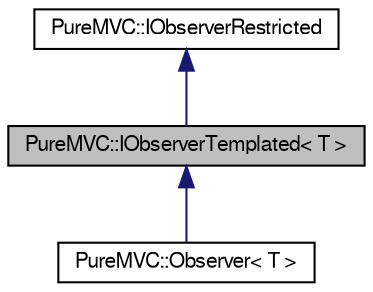 digraph G
{
  edge [fontname="FreeSans",fontsize="10",labelfontname="FreeSans",labelfontsize="10"];
  node [fontname="FreeSans",fontsize="10",shape=record];
  Node1 [label="PureMVC::IObserverTemplated\< T \>",height=0.2,width=0.4,color="black", fillcolor="grey75", style="filled" fontcolor="black"];
  Node2 -> Node1 [dir=back,color="midnightblue",fontsize="10",style="solid"];
  Node2 [label="PureMVC::IObserverRestricted",height=0.2,width=0.4,color="black", fillcolor="white", style="filled",URL="$class_pure_m_v_c_1_1_i_observer_restricted.html",tooltip="An Observer functor interface."];
  Node1 -> Node3 [dir=back,color="midnightblue",fontsize="10",style="solid"];
  Node3 [label="PureMVC::Observer\< T \>",height=0.2,width=0.4,color="black", fillcolor="white", style="filled",URL="$class_pure_m_v_c_1_1_observer.html",tooltip="A base IObserver implementation."];
}
